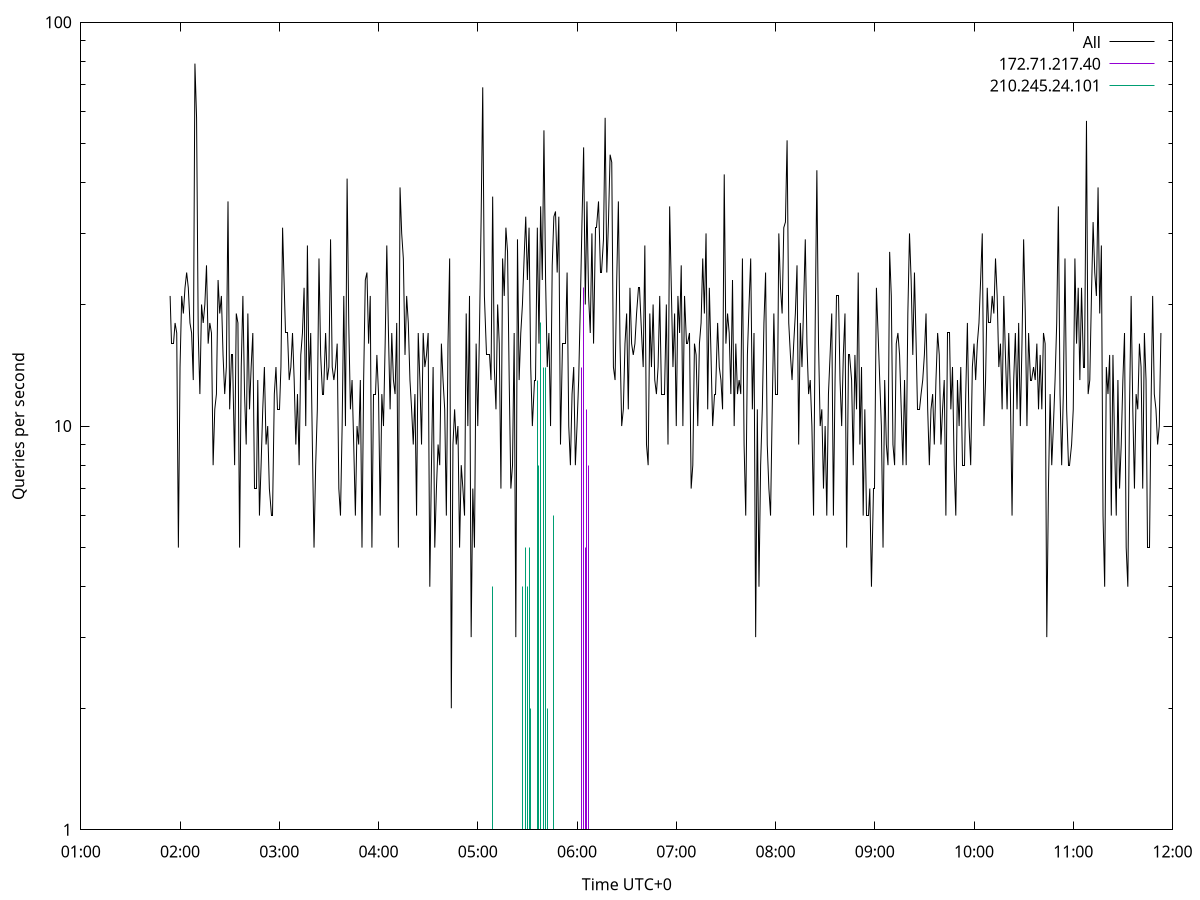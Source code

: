 set terminal pngcairo size 1024,768
set output 'Sun Jan  7 04:01:54 2024.png'
set ylabel 'Queries per second'
set xlabel 'Time UTC+0'
set xdata time
set timefmt "%s"
set log y
plot \
'-' using 1:2 linecolor 0 linetype 2 with lines title 'All', \
'-' using 1:2 linecolor 1 linetype 3 with impulses title "172.71.217.40", \
'-' using 1:2 linecolor 2 linetype 3 with impulses title "210.245.24.101"
1704574914 21
1704574915 16
1704574916 16
1704574917 18
1704574918 17
1704574919 5
1704574920 14
1704574921 21
1704574922 19
1704574923 22
1704574924 24
1704574925 22
1704574926 18
1704574927 17
1704574928 13
1704574929 79
1704574930 58
1704574931 17
1704574932 12
1704574933 20
1704574934 18
1704574935 20
1704574936 25
1704574937 16
1704574938 18
1704574939 17
1704574940 8
1704574941 11
1704574942 12
1704574943 23
1704574944 19
1704574945 21
1704574946 15
1704574947 12
1704574948 14
1704574949 36
1704574950 11
1704574951 15
1704574952 15
1704574953 8
1704574954 19
1704574955 18
1704574956 5
1704574957 14
1704574958 21
1704574959 12
1704574960 9
1704574961 19
1704574962 11
1704574963 14
1704574964 17
1704574965 7
1704574966 7
1704574967 13
1704574968 6
1704574969 8
1704574970 11
1704574971 14
1704574972 9
1704574973 10
1704574974 7
1704574975 6
1704574976 6
1704574977 12
1704574978 14
1704574979 11
1704574980 11
1704574981 14
1704574982 31
1704574983 22
1704574984 17
1704574985 17
1704574986 13
1704574987 14
1704574988 17
1704574989 13
1704574990 9
1704574991 12
1704574992 8
1704574993 15
1704574994 17
1704574995 22
1704574996 10
1704574997 28
1704574998 13
1704574999 17
1704575000 9
1704575001 5
1704575002 8
1704575003 11
1704575004 26
1704575005 15
1704575006 12
1704575007 12
1704575008 17
1704575009 13
1704575010 14
1704575011 29
1704575012 14
1704575013 13
1704575014 14
1704575015 16
1704575016 7
1704575017 6
1704575018 10
1704575019 21
1704575020 10
1704575021 41
1704575022 18
1704575023 11
1704575024 13
1704575025 9
1704575026 6
1704575027 10
1704575028 9
1704575029 13
1704575030 5
1704575031 13
1704575032 23
1704575033 24
1704575034 16
1704575035 21
1704575036 5
1704575037 12
1704575038 12
1704575039 15
1704575040 12
1704575041 6
1704575042 12
1704575043 10
1704575044 16
1704575045 28
1704575046 17
1704575047 11
1704575048 17
1704575049 13
1704575050 12
1704575051 18
1704575052 5
1704575053 39
1704575054 30
1704575055 26
1704575056 15
1704575057 21
1704575058 18
1704575059 13
1704575060 11
1704575061 9
1704575062 12
1704575063 6
1704575064 17
1704575065 13
1704575066 9
1704575067 17
1704575068 14
1704575069 15
1704575070 17
1704575071 4
1704575072 8
1704575073 14
1704575074 5
1704575075 7
1704575076 9
1704575077 8
1704575078 16
1704575079 13
1704575080 11
1704575081 6
1704575082 16
1704575083 26
1704575084 2
1704575085 9
1704575086 11
1704575087 9
1704575088 10
1704575089 5
1704575090 8
1704575091 7
1704575092 6
1704575093 19
1704575094 10
1704575095 21
1704575096 3
1704575097 7
1704575098 5
1704575099 16
1704575100 10
1704575101 17
1704575102 32
1704575103 69
1704575104 21
1704575105 15
1704575106 15
1704575107 15
1704575108 13
1704575109 37
1704575110 14
1704575111 11
1704575112 20
1704575113 16
1704575114 7
1704575115 26
1704575116 21
1704575117 31
1704575118 27
1704575119 13
1704575120 7
1704575121 8
1704575122 17
1704575123 3
1704575124 29
1704575125 13
1704575126 17
1704575127 20
1704575128 26
1704575129 33
1704575130 23
1704575131 31
1704575132 14
1704575133 10
1704575134 13
1704575135 13
1704575136 31
1704575137 16
1704575138 35
1704575139 23
1704575140 54
1704575141 23
1704575142 14
1704575143 17
1704575144 10
1704575145 25
1704575146 33
1704575147 34
1704575148 24
1704575149 33
1704575150 9
1704575151 16
1704575152 16
1704575153 16
1704575154 24
1704575155 10
1704575156 8
1704575157 12
1704575158 14
1704575159 8
1704575160 10
1704575161 13
1704575162 20
1704575163 32
1704575164 49
1704575165 20
1704575166 36
1704575167 21
1704575168 17
1704575169 30
1704575170 16
1704575171 31
1704575172 31
1704575173 36
1704575174 24
1704575175 24
1704575176 29
1704575177 58
1704575178 24
1704575179 32
1704575180 47
1704575181 45
1704575182 14
1704575183 13
1704575184 23
1704575185 36
1704575186 16
1704575187 10
1704575188 11
1704575189 16
1704575190 19
1704575191 11
1704575192 22
1704575193 16
1704575194 15
1704575195 16
1704575196 19
1704575197 22
1704575198 22
1704575199 17
1704575200 14
1704575201 28
1704575202 9
1704575203 8
1704575204 19
1704575205 14
1704575206 20
1704575207 13
1704575208 12
1704575209 14
1704575210 21
1704575211 12
1704575212 12
1704575213 12
1704575214 20
1704575215 9
1704575216 35
1704575217 22
1704575218 14
1704575219 19
1704575220 10
1704575221 21
1704575222 17
1704575223 25
1704575224 10
1704575225 21
1704575226 16
1704575227 16
1704575228 17
1704575229 7
1704575230 8
1704575231 16
1704575232 15
1704575233 10
1704575234 16
1704575235 18
1704575236 26
1704575237 19
1704575238 30
1704575239 11
1704575240 22
1704575241 15
1704575242 10
1704575243 12
1704575244 12
1704575245 18
1704575246 14
1704575247 13
1704575248 11
1704575249 42
1704575250 16
1704575251 19
1704575252 17
1704575253 12
1704575254 23
1704575255 10
1704575256 16
1704575257 12
1704575258 13
1704575259 12
1704575260 26
1704575261 9
1704575262 6
1704575263 15
1704575264 20
1704575265 26
1704575266 11
1704575267 17
1704575268 3
1704575269 11
1704575270 4
1704575271 8
1704575272 11
1704575273 18
1704575274 24
1704575275 9
1704575276 7
1704575277 6
1704575278 11
1704575279 19
1704575280 12
1704575281 12
1704575282 30
1704575283 22
1704575284 19
1704575285 31
1704575286 32
1704575287 51
1704575288 18
1704575289 15
1704575290 13
1704575291 16
1704575292 19
1704575293 25
1704575294 9
1704575295 18
1704575296 14
1704575297 20
1704575298 29
1704575299 16
1704575300 12
1704575301 13
1704575302 10
1704575303 6
1704575304 18
1704575305 43
1704575306 16
1704575307 10
1704575308 11
1704575309 7
1704575310 10
1704575311 6
1704575312 12
1704575313 15
1704575314 19
1704575315 6
1704575316 13
1704575317 21
1704575318 21
1704575319 13
1704575320 10
1704575321 15
1704575322 19
1704575323 5
1704575324 15
1704575325 15
1704575326 13
1704575327 8
1704575328 15
1704575329 11
1704575330 24
1704575331 9
1704575332 14
1704575333 6
1704575334 11
1704575335 6
1704575336 6
1704575337 7
1704575338 4
1704575339 7
1704575340 7
1704575341 22
1704575342 17
1704575343 13
1704575344 10
1704575345 5
1704575346 13
1704575347 9
1704575348 8
1704575349 27
1704575350 21
1704575351 9
1704575352 8
1704575353 16
1704575354 17
1704575355 15
1704575356 11
1704575357 8
1704575358 13
1704575359 8
1704575360 19
1704575361 30
1704575362 23
1704575363 15
1704575364 24
1704575365 16
1704575366 11
1704575367 11
1704575368 12
1704575369 13
1704575370 15
1704575371 19
1704575372 11
1704575373 8
1704575374 11
1704575375 12
1704575376 9
1704575377 13
1704575378 17
1704575379 15
1704575380 9
1704575381 11
1704575382 13
1704575383 6
1704575384 17
1704575385 17
1704575386 11
1704575387 14
1704575388 8
1704575389 6
1704575390 13
1704575391 10
1704575392 14
1704575393 8
1704575394 8
1704575395 12
1704575396 18
1704575397 10
1704575398 8
1704575399 14
1704575400 16
1704575401 13
1704575402 16
1704575403 18
1704575404 23
1704575405 30
1704575406 10
1704575407 13
1704575408 22
1704575409 18
1704575410 18
1704575411 21
1704575412 19
1704575413 26
1704575414 21
1704575415 14
1704575416 16
1704575417 11
1704575418 21
1704575419 15
1704575420 11
1704575421 17
1704575422 12
1704575423 6
1704575424 13
1704575425 17
1704575426 11
1704575427 18
1704575428 10
1704575429 16
1704575430 29
1704575431 19
1704575432 10
1704575433 17
1704575434 13
1704575435 13
1704575436 14
1704575437 13
1704575438 16
1704575439 11
1704575440 15
1704575441 11
1704575442 17
1704575443 16
1704575444 3
1704575445 7
1704575446 12
1704575447 8
1704575448 10
1704575449 13
1704575450 18
1704575451 35
1704575452 12
1704575453 8
1704575454 12
1704575455 26
1704575456 11
1704575457 8
1704575458 8
1704575459 9
1704575460 11
1704575461 26
1704575462 16
1704575463 22
1704575464 13
1704575465 22
1704575466 14
1704575467 14
1704575468 57
1704575469 12
1704575470 13
1704575471 21
1704575472 32
1704575473 24
1704575474 21
1704575475 39
1704575476 19
1704575477 28
1704575478 6
1704575479 4
1704575480 14
1704575481 12
1704575482 15
1704575483 6
1704575484 15
1704575485 9
1704575486 6
1704575487 13
1704575488 7
1704575489 9
1704575490 13
1704575491 17
1704575492 5
1704575493 4
1704575494 11
1704575495 21
1704575496 11
1704575497 7
1704575498 12
1704575499 11
1704575500 16
1704575501 14
1704575502 7
1704575503 17
1704575504 13
1704575505 5
1704575506 5
1704575507 11
1704575508 21
1704575509 12
1704575510 11
1704575511 9
1704575512 10
1704575513 17

e
1704575163 14
1704575164 22
1704575165 5
1704575166 11
1704575167 8
1704575168 1

e
1704575108 1
1704575109 4
1704575112 1
1704575127 4
1704575128 1
1704575129 5
1704575130 4
1704575131 5
1704575132 2
1704575133 1
1704575136 13
1704575137 8
1704575138 18
1704575140 14
1704575141 14
1704575142 2
1704575144 1
1704575145 1
1704575146 6

e
